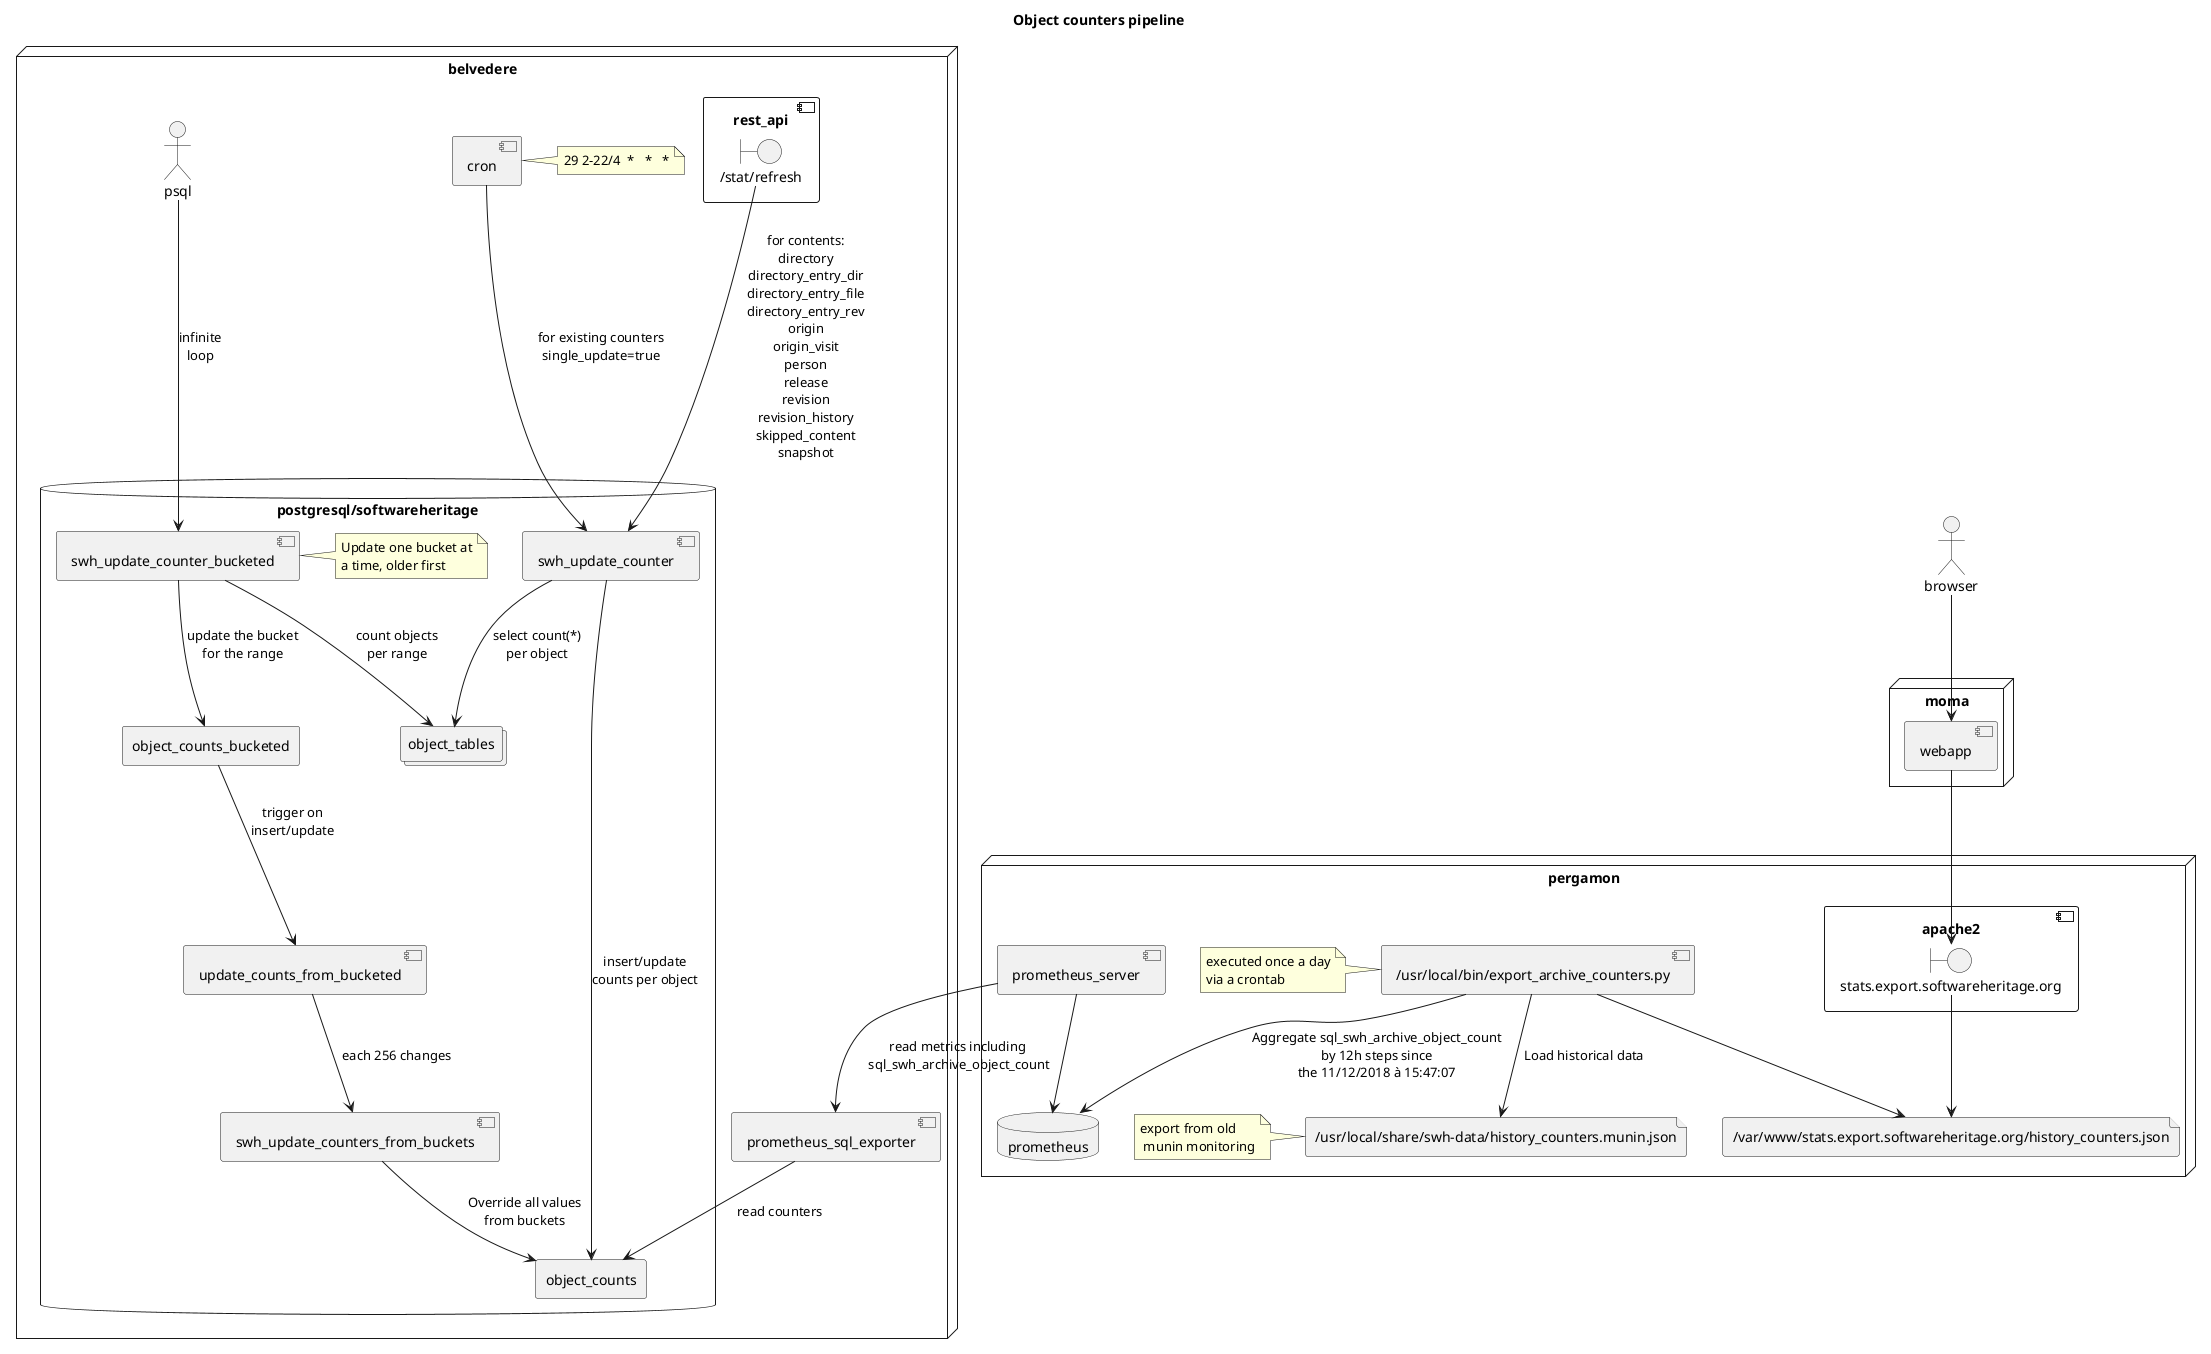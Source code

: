 @startuml
title Object counters pipeline

actor browser

node pergamon {
    file "/var/www/stats.export.softwareheritage.org/history_counters.json" as history_counters
    file "/usr/local/share/swh-data/history_counters.munin.json" as munin_counters
    note left: export from old \n munin monitoring
    component "/usr/local/bin/export_archive_counters.py" as export_script
    note left: executed once a day\nvia a crontab
    database prometheus
    component apache2 {
        boundary "stats.export.softwareheritage.org" as apache_stats
    }
    component prometheus_server
}

node moma {
    component webapp
}

node belvedere {
    component prometheus_sql_exporter
    database "postgresql/softwareheritage" as softwareheritage {
        agent object_counts
        collections object_tables
        agent object_counts_bucketed
        component swh_update_counters_from_buckets
        component update_counts_from_bucketed
        component swh_update_counter_bucketed
        note right: Update one bucket at\na time, older first
        component swh_update_counter
    }

    component cron 
    note right: 29 2-22/4  *   *   *

    component rest_api {
        boundary "/stat/refresh" as api_refresh
    }

    actor psql
}

export_script --> munin_counters : Load historical data
export_script --> prometheus : Aggregate sql_swh_archive_object_count\nby 12h steps since\nthe 11/12/2018 à 15:47:07
export_script --> history_counters
apache_stats --> history_counters

webapp --> apache_stats
browser --> webapp

prometheus_server --> prometheus
prometheus_server --> prometheus_sql_exporter : read metrics including\n sql_swh_archive_object_count
prometheus_sql_exporter --> object_counts : read counters

api_refresh --> swh_update_counter: for contents:\ndirectory\ndirectory_entry_dir\ndirectory_entry_file\ndirectory_entry_rev\norigin\norigin_visit\nperson\nrelease\nrevision\nrevision_history\nskipped_content\nsnapshot

cron --> swh_update_counter: for existing counters\nsingle_update=true

swh_update_counter --> object_counts : insert/update\ncounts per object
swh_update_counter --> object_tables : select count(*)\nper object

object_counts_bucketed --> update_counts_from_bucketed : trigger on\ninsert/update
update_counts_from_bucketed --> swh_update_counters_from_buckets : each 256 changes
swh_update_counters_from_buckets --> object_counts : Override all values\nfrom buckets

psql --> swh_update_counter_bucketed : infinite\nloop

swh_update_counter_bucketed --> object_counts_bucketed : update the bucket\nfor the range
swh_update_counter_bucketed --> object_tables : count objects\nper range
@enduml
